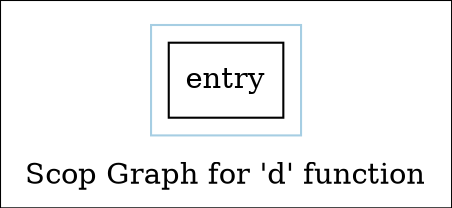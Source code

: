 digraph "Scop Graph for 'd' function" {
	label="Scop Graph for 'd' function";

	Node0xe34910 [shape=record,label="{entry}"];
	colorscheme = "paired12"
        subgraph cluster_0xdff870 {
          label = "";
          style = solid;
          color = 1
          Node0xe34910;
        }
}
